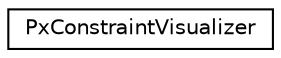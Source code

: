 digraph "Graphical Class Hierarchy"
{
  edge [fontname="Helvetica",fontsize="10",labelfontname="Helvetica",labelfontsize="10"];
  node [fontname="Helvetica",fontsize="10",shape=record];
  rankdir="LR";
  Node0 [label="PxConstraintVisualizer",height=0.2,width=0.4,color="black", fillcolor="white", style="filled",URL="$classPxConstraintVisualizer.html"];
}
